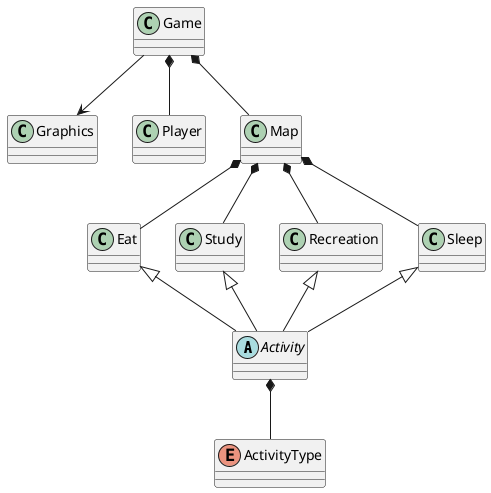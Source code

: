 @startuml
'https://plantuml.com/class-diagram

abstract class Activity{
}
enum ActivityType

class Eat

class Study

class Recreation

class Sleep

class Game

class Graphics

class Player


Game --> Graphics
Game *-- Map
Game *-- Player


Activity *-- ActivityType
Eat <|-- Activity
Sleep <|-- Activity
Study <|-- Activity
Recreation<|-- Activity


Map *-- Eat
Map *-- Study
Map *-- Sleep
Map *-- Recreation




@enduml
